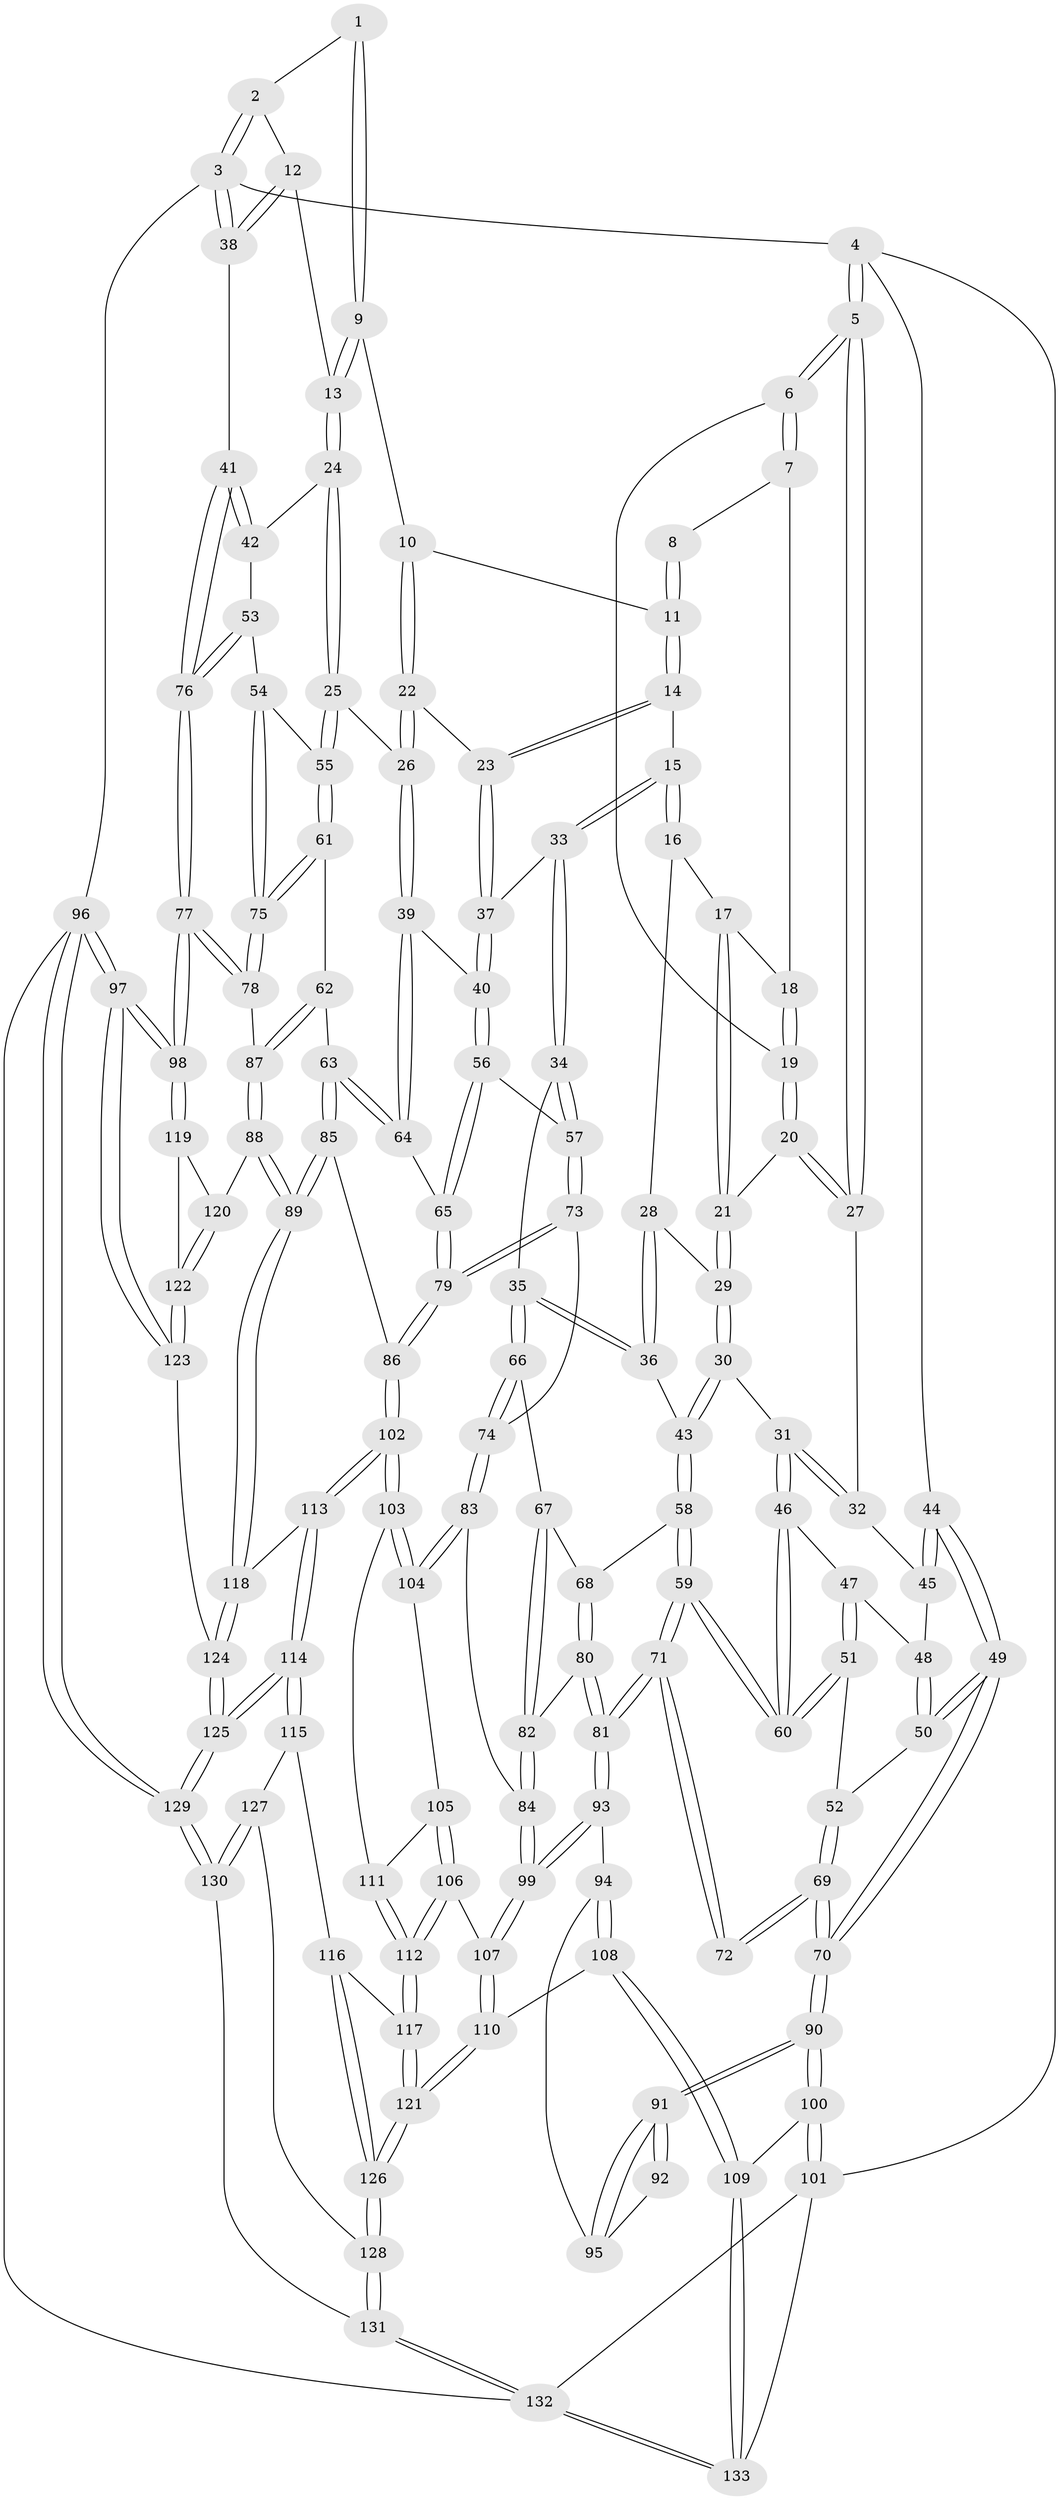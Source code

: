 // coarse degree distribution, {3: 0.1411764705882353, 5: 0.35294117647058826, 8: 0.011764705882352941, 6: 0.047058823529411764, 4: 0.4235294117647059, 2: 0.023529411764705882}
// Generated by graph-tools (version 1.1) at 2025/52/02/27/25 19:52:38]
// undirected, 133 vertices, 329 edges
graph export_dot {
graph [start="1"]
  node [color=gray90,style=filled];
  1 [pos="+0.7387948071533555+0"];
  2 [pos="+1+0"];
  3 [pos="+1+0"];
  4 [pos="+0+0"];
  5 [pos="+0+0"];
  6 [pos="+0+0"];
  7 [pos="+0.41624557207134477+0"];
  8 [pos="+0.6415906150715793+0"];
  9 [pos="+0.7724906043968446+0.09091297472141825"];
  10 [pos="+0.7113268236835169+0.10826463062383623"];
  11 [pos="+0.6395190601107128+0.02097423776559722"];
  12 [pos="+0.8808719574380542+0.12095106766413521"];
  13 [pos="+0.8521438694023925+0.1459791243668521"];
  14 [pos="+0.5914942842478312+0.10705659877311999"];
  15 [pos="+0.5002721896261646+0.1210019525289885"];
  16 [pos="+0.4569917216882767+0.08423162446766616"];
  17 [pos="+0.41221289056040167+0"];
  18 [pos="+0.41494803147005127+0"];
  19 [pos="+0.19805836612441344+0.08917437651103641"];
  20 [pos="+0.20954045742452257+0.1112063122477116"];
  21 [pos="+0.2619063992509352+0.12193861876533464"];
  22 [pos="+0.6681087387996661+0.17478218338021898"];
  23 [pos="+0.6609606364766607+0.17573678686395683"];
  24 [pos="+0.8383194786690755+0.23580706787492864"];
  25 [pos="+0.8189350427916327+0.25721584167934314"];
  26 [pos="+0.7934553222896724+0.26489148256722295"];
  27 [pos="+0.1194669623373342+0.19755194213394336"];
  28 [pos="+0.39483468776351943+0.14611673635738792"];
  29 [pos="+0.30189205935342217+0.17696267999248666"];
  30 [pos="+0.29278935932015254+0.25519822770130773"];
  31 [pos="+0.2659542268459377+0.27120031110658505"];
  32 [pos="+0.11883582061278741+0.20475930689829192"];
  33 [pos="+0.5258002424367633+0.25690974787728466"];
  34 [pos="+0.49171341342578034+0.30965361163587635"];
  35 [pos="+0.4783591716191859+0.31402310524082494"];
  36 [pos="+0.43967225745069244+0.3121057859875208"];
  37 [pos="+0.6036425336718495+0.2393513800218102"];
  38 [pos="+1+0.17654787007406592"];
  39 [pos="+0.7350792073508591+0.3256451389300784"];
  40 [pos="+0.6995097673596917+0.33567587650992947"];
  41 [pos="+1+0.23462502830403026"];
  42 [pos="+0.9157034034939378+0.25101682700293265"];
  43 [pos="+0.41514204998111687+0.3175275255509445"];
  44 [pos="+0+0.2775167099670787"];
  45 [pos="+0.11495290096890338+0.21013674281671332"];
  46 [pos="+0.2603118507983455+0.2827063445400947"];
  47 [pos="+0.20263726658431014+0.31473096312980425"];
  48 [pos="+0.11125736245166+0.25132316865421533"];
  49 [pos="+0+0.33785290998239476"];
  50 [pos="+0.09752998815956725+0.31683029748325453"];
  51 [pos="+0.15430321536280908+0.3568275152337117"];
  52 [pos="+0.12352846194120824+0.36147180040350824"];
  53 [pos="+0.9689226311336308+0.3795511456767909"];
  54 [pos="+0.941036539454116+0.3840851120380813"];
  55 [pos="+0.8742073741148398+0.3628045962677151"];
  56 [pos="+0.6546011671349575+0.37928638910871515"];
  57 [pos="+0.5979634838362723+0.396901025639491"];
  58 [pos="+0.36542031396947133+0.39587205693428795"];
  59 [pos="+0.2734925200529628+0.4418708350492522"];
  60 [pos="+0.26321115816179763+0.41863982834969"];
  61 [pos="+0.8252072181387846+0.45705596532568205"];
  62 [pos="+0.8072360212871708+0.46225069803554697"];
  63 [pos="+0.8066917498320756+0.4622149931201145"];
  64 [pos="+0.7893061789754324+0.45552877935253666"];
  65 [pos="+0.7171892876865651+0.47971604629889897"];
  66 [pos="+0.47057980918036824+0.47049282009421883"];
  67 [pos="+0.42730636836863345+0.4744381060453665"];
  68 [pos="+0.40041399288092266+0.44977243945134515"];
  69 [pos="+0.10924887284730561+0.40704722995087095"];
  70 [pos="+0+0.549265170504692"];
  71 [pos="+0.2523060258710823+0.5104885417625143"];
  72 [pos="+0.17224956755257945+0.47711319908477173"];
  73 [pos="+0.575516300599547+0.5175608198132957"];
  74 [pos="+0.518096735938217+0.5123677227428212"];
  75 [pos="+0.9001246570012322+0.4872319731216173"];
  76 [pos="+1+0.40014726535172757"];
  77 [pos="+1+0.6048906394529043"];
  78 [pos="+0.9948945472919999+0.5981382413066961"];
  79 [pos="+0.6388582709919077+0.5929240322101377"];
  80 [pos="+0.32545588889668786+0.5154481823656424"];
  81 [pos="+0.25316242382113485+0.5135750544217996"];
  82 [pos="+0.39003611633306706+0.5263126302748332"];
  83 [pos="+0.44056939766450015+0.5831997669715039"];
  84 [pos="+0.4252477837669854+0.5818099670730497"];
  85 [pos="+0.7350482314788683+0.644881755738222"];
  86 [pos="+0.645837899560569+0.6191211692880717"];
  87 [pos="+0.8588521091530898+0.6502960620011394"];
  88 [pos="+0.8525593116650996+0.6544781320222408"];
  89 [pos="+0.7878782976139871+0.6720077382826624"];
  90 [pos="+0+0.6171640095139331"];
  91 [pos="+0+0.6096540567991208"];
  92 [pos="+0.12239250939135823+0.5028784013546925"];
  93 [pos="+0.25060636017999854+0.5308241508364143"];
  94 [pos="+0.1809798033821482+0.5961805164353061"];
  95 [pos="+0.13989018589943458+0.5965176925011277"];
  96 [pos="+1+1"];
  97 [pos="+1+1"];
  98 [pos="+1+0.6924571811754197"];
  99 [pos="+0.33423145348125116+0.6539949034143384"];
  100 [pos="+0+0.6564243046171367"];
  101 [pos="+0+0.9865660107670717"];
  102 [pos="+0.6277390647168175+0.6394498328288644"];
  103 [pos="+0.5570570118399483+0.65470798550661"];
  104 [pos="+0.4582672891005708+0.6092534284807761"];
  105 [pos="+0.4463338664851068+0.6657463165475933"];
  106 [pos="+0.347710547035813+0.6923723387487758"];
  107 [pos="+0.33551183581405547+0.6876821430699745"];
  108 [pos="+0.20144733253161026+0.811699609445238"];
  109 [pos="+0.1683620134748103+0.8211007968733596"];
  110 [pos="+0.2118610735171507+0.8123594452197695"];
  111 [pos="+0.4915439998484087+0.702648743792337"];
  112 [pos="+0.4591954441541186+0.7787454427274121"];
  113 [pos="+0.6036591547803616+0.7942469317569939"];
  114 [pos="+0.5753939926373716+0.8553185712595108"];
  115 [pos="+0.5169050860395362+0.8461223902172235"];
  116 [pos="+0.5029317546071006+0.836847796976608"];
  117 [pos="+0.465465482936294+0.8001804237324553"];
  118 [pos="+0.7765706298286923+0.7745737125526064"];
  119 [pos="+1+0.7836428271983557"];
  120 [pos="+0.8951827823307281+0.7490610606307804"];
  121 [pos="+0.27420634085898615+0.860899897822283"];
  122 [pos="+0.9046315318486313+0.8563579571122302"];
  123 [pos="+0.8776671168531188+0.8917724381652022"];
  124 [pos="+0.8022828147397527+0.9139097440727143"];
  125 [pos="+0.7082877810643051+1"];
  126 [pos="+0.3190354790416532+0.9359018830098065"];
  127 [pos="+0.46322348781561795+0.9245103642691814"];
  128 [pos="+0.3397419955524371+0.9928294119635284"];
  129 [pos="+0.6941392500166049+1"];
  130 [pos="+0.5621426089295598+1"];
  131 [pos="+0.3442380549991573+1"];
  132 [pos="+0.13728059659439393+1"];
  133 [pos="+0.12486563880034282+0.9320460905405322"];
  1 -- 2;
  1 -- 9;
  1 -- 9;
  2 -- 3;
  2 -- 3;
  2 -- 12;
  3 -- 4;
  3 -- 38;
  3 -- 38;
  3 -- 96;
  4 -- 5;
  4 -- 5;
  4 -- 44;
  4 -- 101;
  5 -- 6;
  5 -- 6;
  5 -- 27;
  5 -- 27;
  6 -- 7;
  6 -- 7;
  6 -- 19;
  7 -- 8;
  7 -- 18;
  8 -- 11;
  8 -- 11;
  9 -- 10;
  9 -- 13;
  9 -- 13;
  10 -- 11;
  10 -- 22;
  10 -- 22;
  11 -- 14;
  11 -- 14;
  12 -- 13;
  12 -- 38;
  12 -- 38;
  13 -- 24;
  13 -- 24;
  14 -- 15;
  14 -- 23;
  14 -- 23;
  15 -- 16;
  15 -- 16;
  15 -- 33;
  15 -- 33;
  16 -- 17;
  16 -- 28;
  17 -- 18;
  17 -- 21;
  17 -- 21;
  18 -- 19;
  18 -- 19;
  19 -- 20;
  19 -- 20;
  20 -- 21;
  20 -- 27;
  20 -- 27;
  21 -- 29;
  21 -- 29;
  22 -- 23;
  22 -- 26;
  22 -- 26;
  23 -- 37;
  23 -- 37;
  24 -- 25;
  24 -- 25;
  24 -- 42;
  25 -- 26;
  25 -- 55;
  25 -- 55;
  26 -- 39;
  26 -- 39;
  27 -- 32;
  28 -- 29;
  28 -- 36;
  28 -- 36;
  29 -- 30;
  29 -- 30;
  30 -- 31;
  30 -- 43;
  30 -- 43;
  31 -- 32;
  31 -- 32;
  31 -- 46;
  31 -- 46;
  32 -- 45;
  33 -- 34;
  33 -- 34;
  33 -- 37;
  34 -- 35;
  34 -- 57;
  34 -- 57;
  35 -- 36;
  35 -- 36;
  35 -- 66;
  35 -- 66;
  36 -- 43;
  37 -- 40;
  37 -- 40;
  38 -- 41;
  39 -- 40;
  39 -- 64;
  39 -- 64;
  40 -- 56;
  40 -- 56;
  41 -- 42;
  41 -- 42;
  41 -- 76;
  41 -- 76;
  42 -- 53;
  43 -- 58;
  43 -- 58;
  44 -- 45;
  44 -- 45;
  44 -- 49;
  44 -- 49;
  45 -- 48;
  46 -- 47;
  46 -- 60;
  46 -- 60;
  47 -- 48;
  47 -- 51;
  47 -- 51;
  48 -- 50;
  48 -- 50;
  49 -- 50;
  49 -- 50;
  49 -- 70;
  49 -- 70;
  50 -- 52;
  51 -- 52;
  51 -- 60;
  51 -- 60;
  52 -- 69;
  52 -- 69;
  53 -- 54;
  53 -- 76;
  53 -- 76;
  54 -- 55;
  54 -- 75;
  54 -- 75;
  55 -- 61;
  55 -- 61;
  56 -- 57;
  56 -- 65;
  56 -- 65;
  57 -- 73;
  57 -- 73;
  58 -- 59;
  58 -- 59;
  58 -- 68;
  59 -- 60;
  59 -- 60;
  59 -- 71;
  59 -- 71;
  61 -- 62;
  61 -- 75;
  61 -- 75;
  62 -- 63;
  62 -- 87;
  62 -- 87;
  63 -- 64;
  63 -- 64;
  63 -- 85;
  63 -- 85;
  64 -- 65;
  65 -- 79;
  65 -- 79;
  66 -- 67;
  66 -- 74;
  66 -- 74;
  67 -- 68;
  67 -- 82;
  67 -- 82;
  68 -- 80;
  68 -- 80;
  69 -- 70;
  69 -- 70;
  69 -- 72;
  69 -- 72;
  70 -- 90;
  70 -- 90;
  71 -- 72;
  71 -- 72;
  71 -- 81;
  71 -- 81;
  73 -- 74;
  73 -- 79;
  73 -- 79;
  74 -- 83;
  74 -- 83;
  75 -- 78;
  75 -- 78;
  76 -- 77;
  76 -- 77;
  77 -- 78;
  77 -- 78;
  77 -- 98;
  77 -- 98;
  78 -- 87;
  79 -- 86;
  79 -- 86;
  80 -- 81;
  80 -- 81;
  80 -- 82;
  81 -- 93;
  81 -- 93;
  82 -- 84;
  82 -- 84;
  83 -- 84;
  83 -- 104;
  83 -- 104;
  84 -- 99;
  84 -- 99;
  85 -- 86;
  85 -- 89;
  85 -- 89;
  86 -- 102;
  86 -- 102;
  87 -- 88;
  87 -- 88;
  88 -- 89;
  88 -- 89;
  88 -- 120;
  89 -- 118;
  89 -- 118;
  90 -- 91;
  90 -- 91;
  90 -- 100;
  90 -- 100;
  91 -- 92;
  91 -- 92;
  91 -- 95;
  91 -- 95;
  92 -- 95;
  93 -- 94;
  93 -- 99;
  93 -- 99;
  94 -- 95;
  94 -- 108;
  94 -- 108;
  96 -- 97;
  96 -- 97;
  96 -- 129;
  96 -- 129;
  96 -- 132;
  97 -- 98;
  97 -- 98;
  97 -- 123;
  97 -- 123;
  98 -- 119;
  98 -- 119;
  99 -- 107;
  99 -- 107;
  100 -- 101;
  100 -- 101;
  100 -- 109;
  101 -- 133;
  101 -- 132;
  102 -- 103;
  102 -- 103;
  102 -- 113;
  102 -- 113;
  103 -- 104;
  103 -- 104;
  103 -- 111;
  104 -- 105;
  105 -- 106;
  105 -- 106;
  105 -- 111;
  106 -- 107;
  106 -- 112;
  106 -- 112;
  107 -- 110;
  107 -- 110;
  108 -- 109;
  108 -- 109;
  108 -- 110;
  109 -- 133;
  109 -- 133;
  110 -- 121;
  110 -- 121;
  111 -- 112;
  111 -- 112;
  112 -- 117;
  112 -- 117;
  113 -- 114;
  113 -- 114;
  113 -- 118;
  114 -- 115;
  114 -- 115;
  114 -- 125;
  114 -- 125;
  115 -- 116;
  115 -- 127;
  116 -- 117;
  116 -- 126;
  116 -- 126;
  117 -- 121;
  117 -- 121;
  118 -- 124;
  118 -- 124;
  119 -- 120;
  119 -- 122;
  120 -- 122;
  120 -- 122;
  121 -- 126;
  121 -- 126;
  122 -- 123;
  122 -- 123;
  123 -- 124;
  124 -- 125;
  124 -- 125;
  125 -- 129;
  125 -- 129;
  126 -- 128;
  126 -- 128;
  127 -- 128;
  127 -- 130;
  127 -- 130;
  128 -- 131;
  128 -- 131;
  129 -- 130;
  129 -- 130;
  130 -- 131;
  131 -- 132;
  131 -- 132;
  132 -- 133;
  132 -- 133;
}
